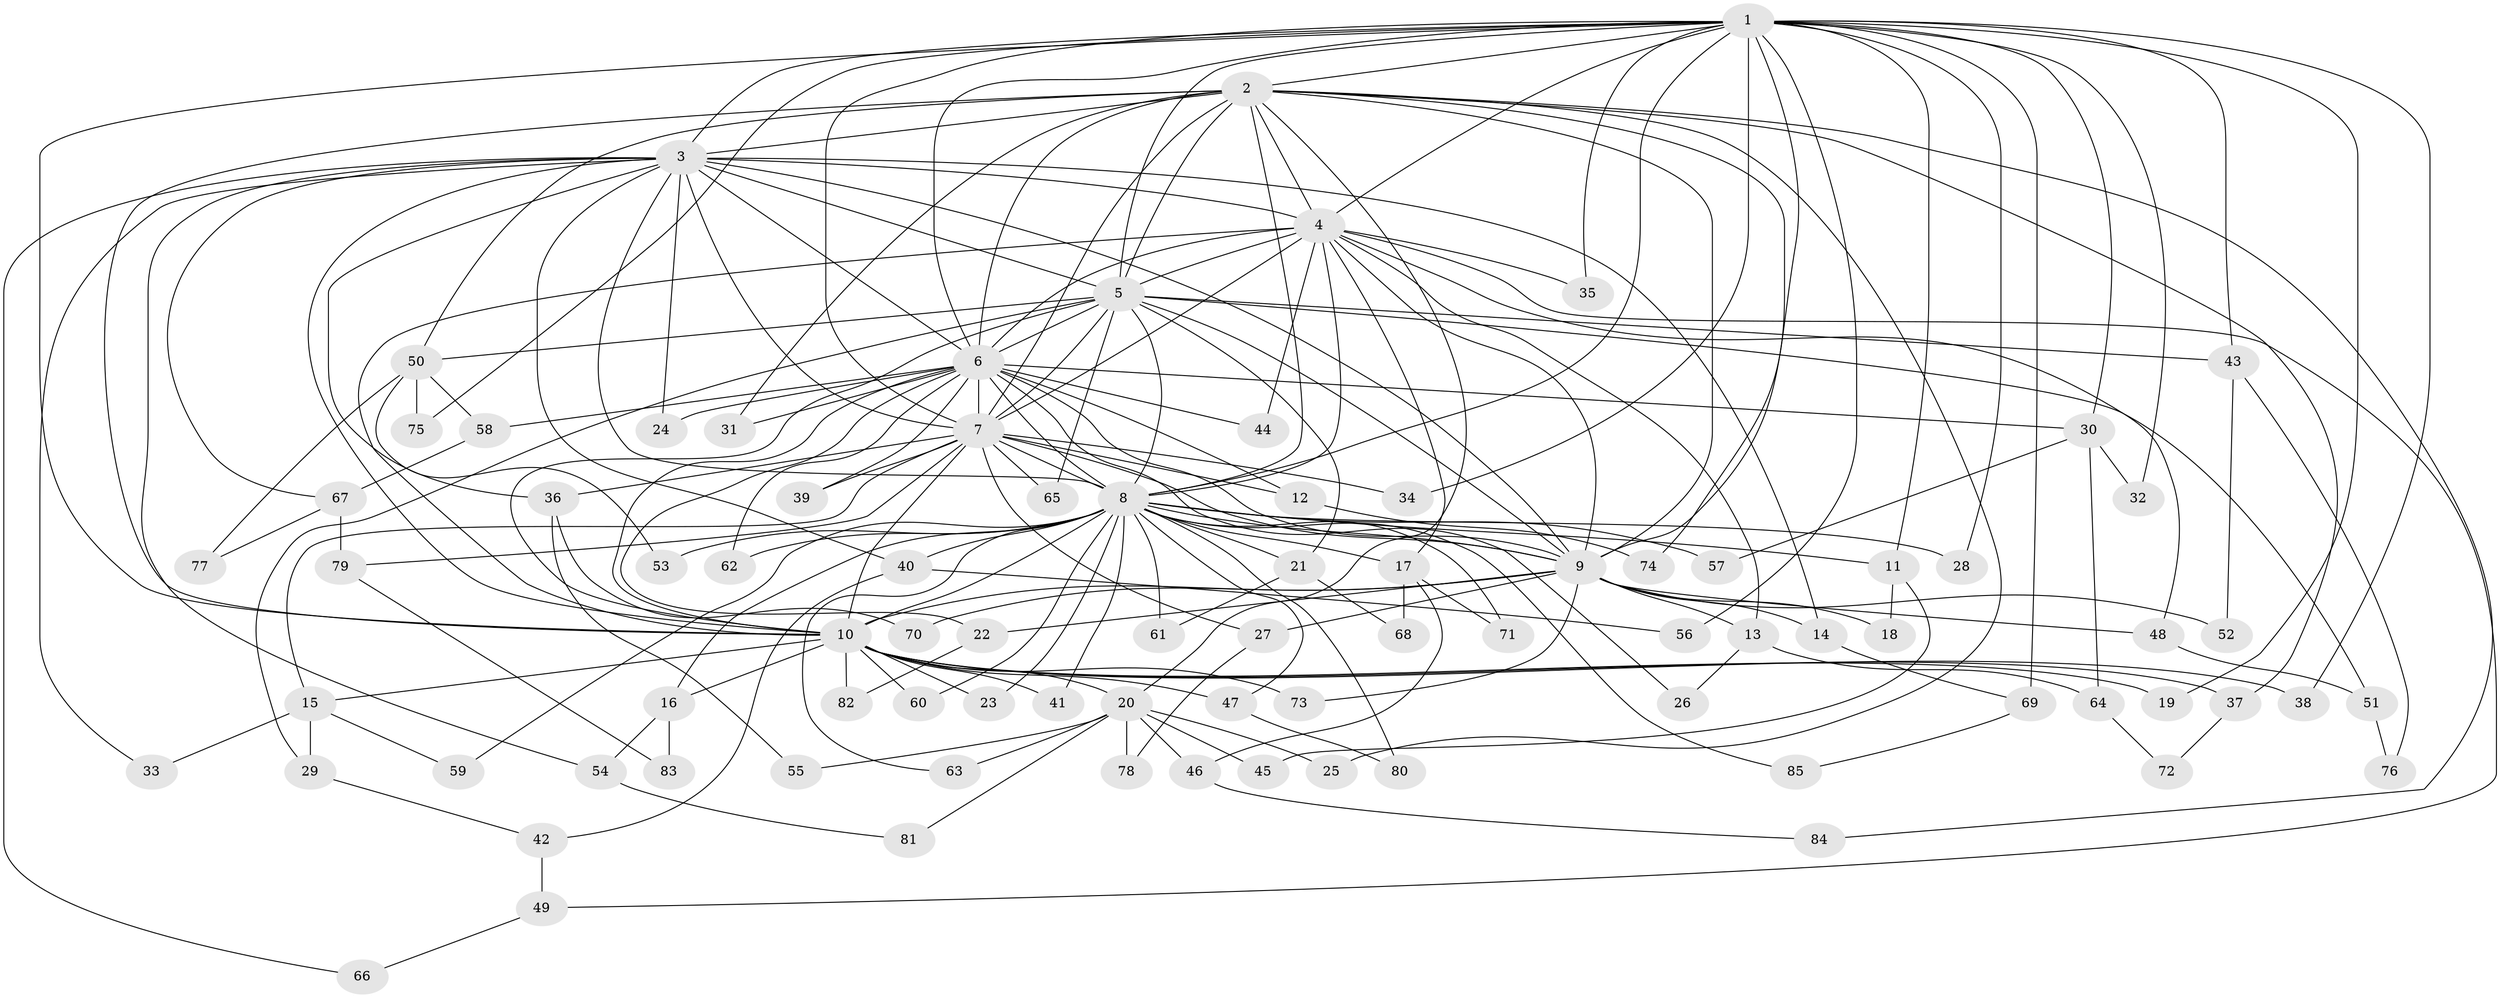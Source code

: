 // coarse degree distribution, {19: 0.029411764705882353, 2: 0.47058823529411764, 3: 0.058823529411764705, 1: 0.29411764705882354, 8: 0.029411764705882353, 4: 0.058823529411764705, 17: 0.029411764705882353, 12: 0.029411764705882353}
// Generated by graph-tools (version 1.1) at 2025/49/03/04/25 21:49:23]
// undirected, 85 vertices, 195 edges
graph export_dot {
graph [start="1"]
  node [color=gray90,style=filled];
  1;
  2;
  3;
  4;
  5;
  6;
  7;
  8;
  9;
  10;
  11;
  12;
  13;
  14;
  15;
  16;
  17;
  18;
  19;
  20;
  21;
  22;
  23;
  24;
  25;
  26;
  27;
  28;
  29;
  30;
  31;
  32;
  33;
  34;
  35;
  36;
  37;
  38;
  39;
  40;
  41;
  42;
  43;
  44;
  45;
  46;
  47;
  48;
  49;
  50;
  51;
  52;
  53;
  54;
  55;
  56;
  57;
  58;
  59;
  60;
  61;
  62;
  63;
  64;
  65;
  66;
  67;
  68;
  69;
  70;
  71;
  72;
  73;
  74;
  75;
  76;
  77;
  78;
  79;
  80;
  81;
  82;
  83;
  84;
  85;
  1 -- 2;
  1 -- 3;
  1 -- 4;
  1 -- 5;
  1 -- 6;
  1 -- 7;
  1 -- 8;
  1 -- 9;
  1 -- 10;
  1 -- 11;
  1 -- 19;
  1 -- 28;
  1 -- 30;
  1 -- 32;
  1 -- 34;
  1 -- 35;
  1 -- 38;
  1 -- 43;
  1 -- 56;
  1 -- 69;
  1 -- 75;
  2 -- 3;
  2 -- 4;
  2 -- 5;
  2 -- 6;
  2 -- 7;
  2 -- 8;
  2 -- 9;
  2 -- 10;
  2 -- 20;
  2 -- 25;
  2 -- 31;
  2 -- 37;
  2 -- 50;
  2 -- 74;
  2 -- 84;
  3 -- 4;
  3 -- 5;
  3 -- 6;
  3 -- 7;
  3 -- 8;
  3 -- 9;
  3 -- 10;
  3 -- 14;
  3 -- 24;
  3 -- 33;
  3 -- 36;
  3 -- 40;
  3 -- 54;
  3 -- 66;
  3 -- 67;
  4 -- 5;
  4 -- 6;
  4 -- 7;
  4 -- 8;
  4 -- 9;
  4 -- 10;
  4 -- 13;
  4 -- 17;
  4 -- 35;
  4 -- 44;
  4 -- 48;
  4 -- 49;
  5 -- 6;
  5 -- 7;
  5 -- 8;
  5 -- 9;
  5 -- 10;
  5 -- 21;
  5 -- 29;
  5 -- 43;
  5 -- 50;
  5 -- 51;
  5 -- 65;
  6 -- 7;
  6 -- 8;
  6 -- 9;
  6 -- 10;
  6 -- 12;
  6 -- 22;
  6 -- 24;
  6 -- 26;
  6 -- 30;
  6 -- 31;
  6 -- 39;
  6 -- 44;
  6 -- 58;
  6 -- 62;
  7 -- 8;
  7 -- 9;
  7 -- 10;
  7 -- 12;
  7 -- 15;
  7 -- 27;
  7 -- 34;
  7 -- 36;
  7 -- 39;
  7 -- 65;
  7 -- 79;
  8 -- 9;
  8 -- 10;
  8 -- 11;
  8 -- 16;
  8 -- 17;
  8 -- 21;
  8 -- 23;
  8 -- 28;
  8 -- 40;
  8 -- 41;
  8 -- 47;
  8 -- 53;
  8 -- 57;
  8 -- 59;
  8 -- 60;
  8 -- 61;
  8 -- 62;
  8 -- 63;
  8 -- 71;
  8 -- 80;
  8 -- 85;
  9 -- 10;
  9 -- 13;
  9 -- 14;
  9 -- 18;
  9 -- 22;
  9 -- 27;
  9 -- 48;
  9 -- 52;
  9 -- 70;
  9 -- 73;
  10 -- 15;
  10 -- 16;
  10 -- 19;
  10 -- 20;
  10 -- 23;
  10 -- 37;
  10 -- 38;
  10 -- 41;
  10 -- 47;
  10 -- 60;
  10 -- 73;
  10 -- 82;
  11 -- 18;
  11 -- 45;
  12 -- 74;
  13 -- 26;
  13 -- 64;
  14 -- 69;
  15 -- 29;
  15 -- 33;
  15 -- 59;
  16 -- 54;
  16 -- 83;
  17 -- 46;
  17 -- 68;
  17 -- 71;
  20 -- 25;
  20 -- 45;
  20 -- 46;
  20 -- 55;
  20 -- 63;
  20 -- 78;
  20 -- 81;
  21 -- 61;
  21 -- 68;
  22 -- 82;
  27 -- 78;
  29 -- 42;
  30 -- 32;
  30 -- 57;
  30 -- 64;
  36 -- 55;
  36 -- 70;
  37 -- 72;
  40 -- 42;
  40 -- 56;
  42 -- 49;
  43 -- 52;
  43 -- 76;
  46 -- 84;
  47 -- 80;
  48 -- 51;
  49 -- 66;
  50 -- 53;
  50 -- 58;
  50 -- 75;
  50 -- 77;
  51 -- 76;
  54 -- 81;
  58 -- 67;
  64 -- 72;
  67 -- 77;
  67 -- 79;
  69 -- 85;
  79 -- 83;
}
